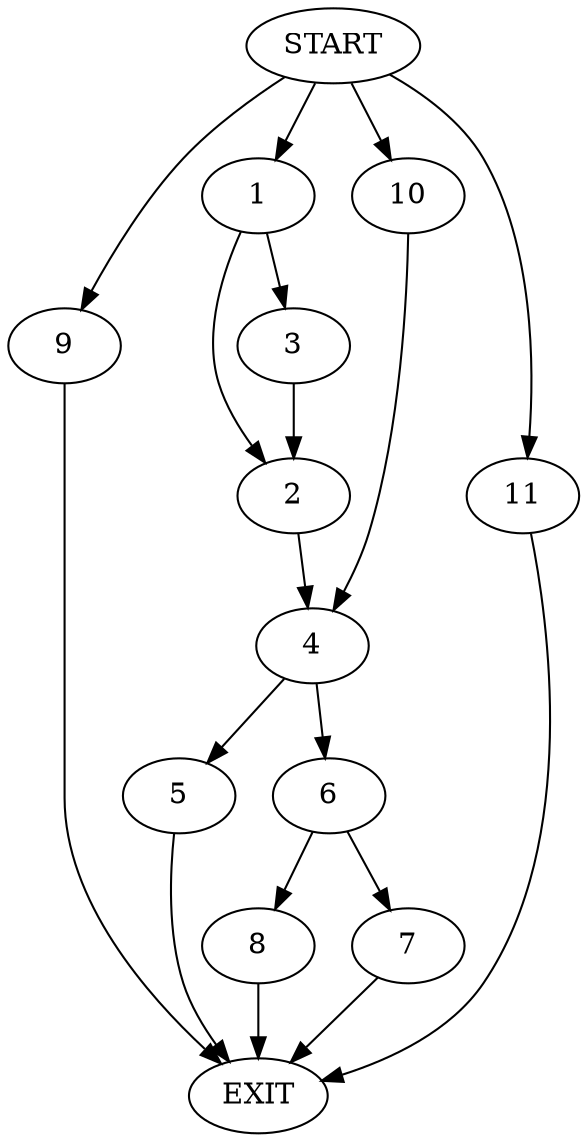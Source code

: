 digraph {
0 [label="START"]
12 [label="EXIT"]
0 -> 1
1 -> 2
1 -> 3
2 -> 4
3 -> 2
4 -> 5
4 -> 6
5 -> 12
6 -> 7
6 -> 8
0 -> 9
9 -> 12
0 -> 10
10 -> 4
8 -> 12
7 -> 12
0 -> 11
11 -> 12
}
